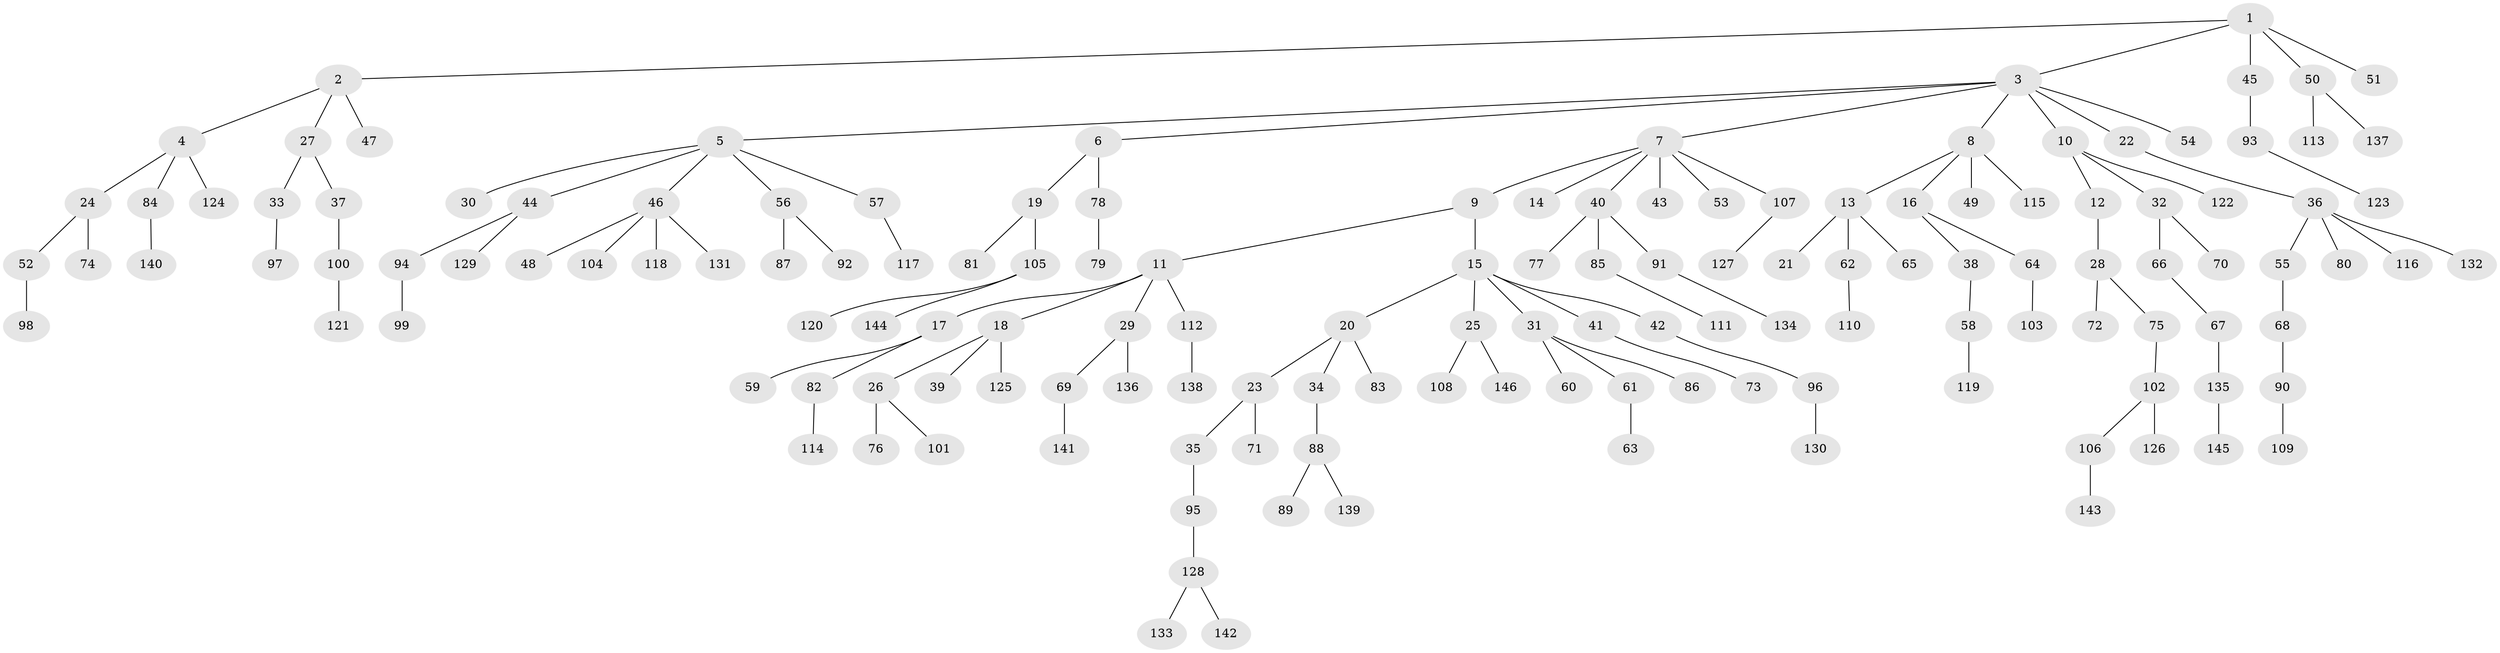 // coarse degree distribution, {7: 0.009708737864077669, 8: 0.009708737864077669, 4: 0.08737864077669903, 6: 0.02912621359223301, 3: 0.06796116504854369, 5: 0.019417475728155338, 2: 0.23300970873786409, 1: 0.5436893203883495}
// Generated by graph-tools (version 1.1) at 2025/52/02/27/25 19:52:13]
// undirected, 146 vertices, 145 edges
graph export_dot {
graph [start="1"]
  node [color=gray90,style=filled];
  1;
  2;
  3;
  4;
  5;
  6;
  7;
  8;
  9;
  10;
  11;
  12;
  13;
  14;
  15;
  16;
  17;
  18;
  19;
  20;
  21;
  22;
  23;
  24;
  25;
  26;
  27;
  28;
  29;
  30;
  31;
  32;
  33;
  34;
  35;
  36;
  37;
  38;
  39;
  40;
  41;
  42;
  43;
  44;
  45;
  46;
  47;
  48;
  49;
  50;
  51;
  52;
  53;
  54;
  55;
  56;
  57;
  58;
  59;
  60;
  61;
  62;
  63;
  64;
  65;
  66;
  67;
  68;
  69;
  70;
  71;
  72;
  73;
  74;
  75;
  76;
  77;
  78;
  79;
  80;
  81;
  82;
  83;
  84;
  85;
  86;
  87;
  88;
  89;
  90;
  91;
  92;
  93;
  94;
  95;
  96;
  97;
  98;
  99;
  100;
  101;
  102;
  103;
  104;
  105;
  106;
  107;
  108;
  109;
  110;
  111;
  112;
  113;
  114;
  115;
  116;
  117;
  118;
  119;
  120;
  121;
  122;
  123;
  124;
  125;
  126;
  127;
  128;
  129;
  130;
  131;
  132;
  133;
  134;
  135;
  136;
  137;
  138;
  139;
  140;
  141;
  142;
  143;
  144;
  145;
  146;
  1 -- 2;
  1 -- 3;
  1 -- 45;
  1 -- 50;
  1 -- 51;
  2 -- 4;
  2 -- 27;
  2 -- 47;
  3 -- 5;
  3 -- 6;
  3 -- 7;
  3 -- 8;
  3 -- 10;
  3 -- 22;
  3 -- 54;
  4 -- 24;
  4 -- 84;
  4 -- 124;
  5 -- 30;
  5 -- 44;
  5 -- 46;
  5 -- 56;
  5 -- 57;
  6 -- 19;
  6 -- 78;
  7 -- 9;
  7 -- 14;
  7 -- 40;
  7 -- 43;
  7 -- 53;
  7 -- 107;
  8 -- 13;
  8 -- 16;
  8 -- 49;
  8 -- 115;
  9 -- 11;
  9 -- 15;
  10 -- 12;
  10 -- 32;
  10 -- 122;
  11 -- 17;
  11 -- 18;
  11 -- 29;
  11 -- 112;
  12 -- 28;
  13 -- 21;
  13 -- 62;
  13 -- 65;
  15 -- 20;
  15 -- 25;
  15 -- 31;
  15 -- 41;
  15 -- 42;
  16 -- 38;
  16 -- 64;
  17 -- 59;
  17 -- 82;
  18 -- 26;
  18 -- 39;
  18 -- 125;
  19 -- 81;
  19 -- 105;
  20 -- 23;
  20 -- 34;
  20 -- 83;
  22 -- 36;
  23 -- 35;
  23 -- 71;
  24 -- 52;
  24 -- 74;
  25 -- 108;
  25 -- 146;
  26 -- 76;
  26 -- 101;
  27 -- 33;
  27 -- 37;
  28 -- 72;
  28 -- 75;
  29 -- 69;
  29 -- 136;
  31 -- 60;
  31 -- 61;
  31 -- 86;
  32 -- 66;
  32 -- 70;
  33 -- 97;
  34 -- 88;
  35 -- 95;
  36 -- 55;
  36 -- 80;
  36 -- 116;
  36 -- 132;
  37 -- 100;
  38 -- 58;
  40 -- 77;
  40 -- 85;
  40 -- 91;
  41 -- 73;
  42 -- 96;
  44 -- 94;
  44 -- 129;
  45 -- 93;
  46 -- 48;
  46 -- 104;
  46 -- 118;
  46 -- 131;
  50 -- 113;
  50 -- 137;
  52 -- 98;
  55 -- 68;
  56 -- 87;
  56 -- 92;
  57 -- 117;
  58 -- 119;
  61 -- 63;
  62 -- 110;
  64 -- 103;
  66 -- 67;
  67 -- 135;
  68 -- 90;
  69 -- 141;
  75 -- 102;
  78 -- 79;
  82 -- 114;
  84 -- 140;
  85 -- 111;
  88 -- 89;
  88 -- 139;
  90 -- 109;
  91 -- 134;
  93 -- 123;
  94 -- 99;
  95 -- 128;
  96 -- 130;
  100 -- 121;
  102 -- 106;
  102 -- 126;
  105 -- 120;
  105 -- 144;
  106 -- 143;
  107 -- 127;
  112 -- 138;
  128 -- 133;
  128 -- 142;
  135 -- 145;
}
